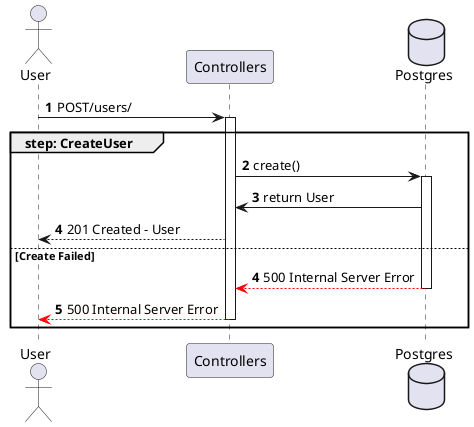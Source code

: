 @startuml createUser

actor User
participant Controllers
database Postgres

autonumber
User -> Controllers ++: POST/users/
group step: CreateUser
    Controllers -> Postgres ++: create()
    Postgres -> Controllers: return User
    Controllers --> User : 201 Created - User
else Create Failed
    autonumber 4
    Postgres --[#red]> Controllers --: 500 Internal Server Error
    Controllers --[#red]> User --: 500 Internal Server Error
end

@enduml